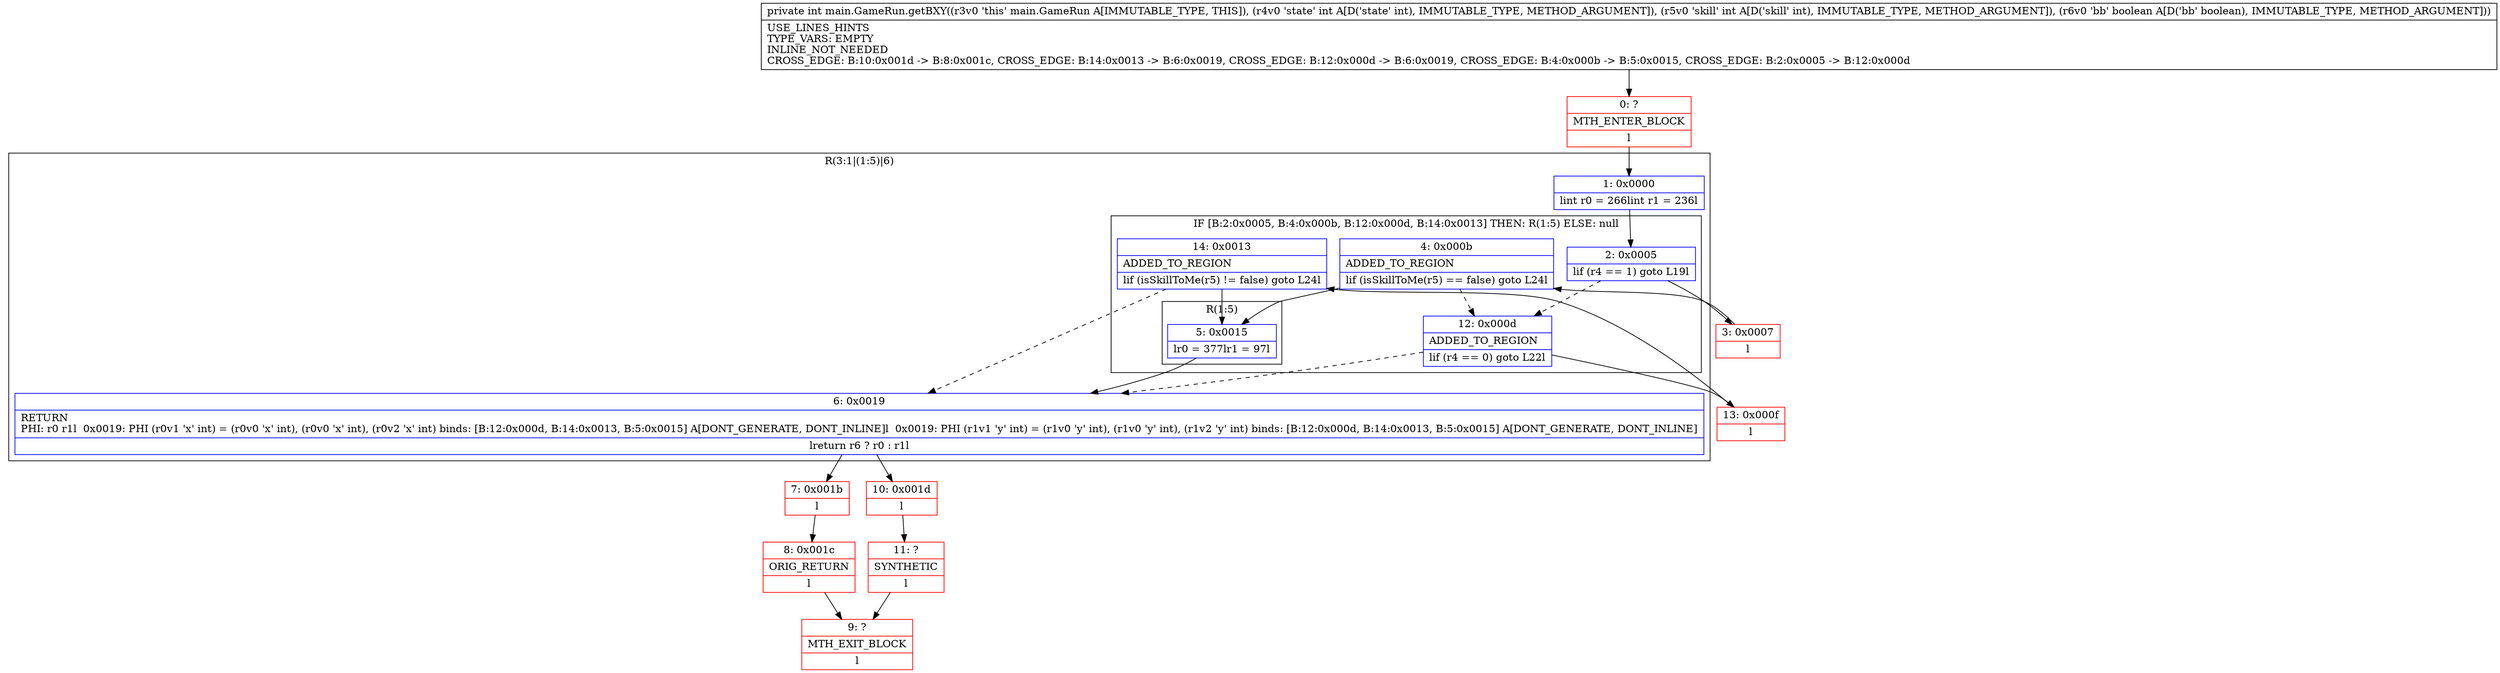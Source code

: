 digraph "CFG formain.GameRun.getBXY(IIZ)I" {
subgraph cluster_Region_677761016 {
label = "R(3:1|(1:5)|6)";
node [shape=record,color=blue];
Node_1 [shape=record,label="{1\:\ 0x0000|lint r0 = 266lint r1 = 236l}"];
subgraph cluster_IfRegion_218854394 {
label = "IF [B:2:0x0005, B:4:0x000b, B:12:0x000d, B:14:0x0013] THEN: R(1:5) ELSE: null";
node [shape=record,color=blue];
Node_2 [shape=record,label="{2\:\ 0x0005|lif (r4 == 1) goto L19l}"];
Node_4 [shape=record,label="{4\:\ 0x000b|ADDED_TO_REGION\l|lif (isSkillToMe(r5) == false) goto L24l}"];
Node_12 [shape=record,label="{12\:\ 0x000d|ADDED_TO_REGION\l|lif (r4 == 0) goto L22l}"];
Node_14 [shape=record,label="{14\:\ 0x0013|ADDED_TO_REGION\l|lif (isSkillToMe(r5) != false) goto L24l}"];
subgraph cluster_Region_160521729 {
label = "R(1:5)";
node [shape=record,color=blue];
Node_5 [shape=record,label="{5\:\ 0x0015|lr0 = 377lr1 = 97l}"];
}
}
Node_6 [shape=record,label="{6\:\ 0x0019|RETURN\lPHI: r0 r1l  0x0019: PHI (r0v1 'x' int) = (r0v0 'x' int), (r0v0 'x' int), (r0v2 'x' int) binds: [B:12:0x000d, B:14:0x0013, B:5:0x0015] A[DONT_GENERATE, DONT_INLINE]l  0x0019: PHI (r1v1 'y' int) = (r1v0 'y' int), (r1v0 'y' int), (r1v2 'y' int) binds: [B:12:0x000d, B:14:0x0013, B:5:0x0015] A[DONT_GENERATE, DONT_INLINE]\l|lreturn r6 ? r0 : r1l}"];
}
Node_0 [shape=record,color=red,label="{0\:\ ?|MTH_ENTER_BLOCK\l|l}"];
Node_3 [shape=record,color=red,label="{3\:\ 0x0007|l}"];
Node_7 [shape=record,color=red,label="{7\:\ 0x001b|l}"];
Node_8 [shape=record,color=red,label="{8\:\ 0x001c|ORIG_RETURN\l|l}"];
Node_9 [shape=record,color=red,label="{9\:\ ?|MTH_EXIT_BLOCK\l|l}"];
Node_10 [shape=record,color=red,label="{10\:\ 0x001d|l}"];
Node_11 [shape=record,color=red,label="{11\:\ ?|SYNTHETIC\l|l}"];
Node_13 [shape=record,color=red,label="{13\:\ 0x000f|l}"];
MethodNode[shape=record,label="{private int main.GameRun.getBXY((r3v0 'this' main.GameRun A[IMMUTABLE_TYPE, THIS]), (r4v0 'state' int A[D('state' int), IMMUTABLE_TYPE, METHOD_ARGUMENT]), (r5v0 'skill' int A[D('skill' int), IMMUTABLE_TYPE, METHOD_ARGUMENT]), (r6v0 'bb' boolean A[D('bb' boolean), IMMUTABLE_TYPE, METHOD_ARGUMENT]))  | USE_LINES_HINTS\lTYPE_VARS: EMPTY\lINLINE_NOT_NEEDED\lCROSS_EDGE: B:10:0x001d \-\> B:8:0x001c, CROSS_EDGE: B:14:0x0013 \-\> B:6:0x0019, CROSS_EDGE: B:12:0x000d \-\> B:6:0x0019, CROSS_EDGE: B:4:0x000b \-\> B:5:0x0015, CROSS_EDGE: B:2:0x0005 \-\> B:12:0x000d\l}"];
MethodNode -> Node_0;
Node_1 -> Node_2;
Node_2 -> Node_3;
Node_2 -> Node_12[style=dashed];
Node_4 -> Node_12[style=dashed];
Node_4 -> Node_5;
Node_12 -> Node_13;
Node_12 -> Node_6[style=dashed];
Node_14 -> Node_5;
Node_14 -> Node_6[style=dashed];
Node_5 -> Node_6;
Node_6 -> Node_7;
Node_6 -> Node_10;
Node_0 -> Node_1;
Node_3 -> Node_4;
Node_7 -> Node_8;
Node_8 -> Node_9;
Node_10 -> Node_11;
Node_11 -> Node_9;
Node_13 -> Node_14;
}

